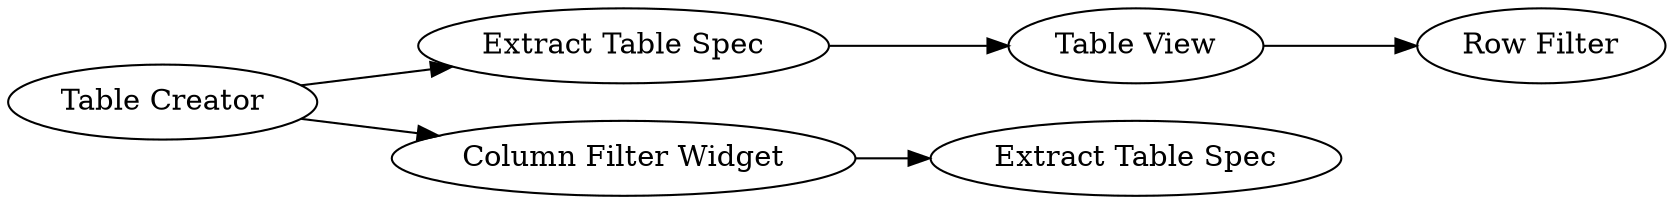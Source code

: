 digraph {
	153 -> 169
	153 -> 174
	174 -> 176
	173 -> 171
	169 -> 173
	169 [label="Extract Table Spec"]
	173 [label="Table View"]
	174 [label="Column Filter Widget"]
	153 [label="Table Creator"]
	176 [label="Extract Table Spec"]
	171 [label="Row Filter"]
	rankdir=LR
}
